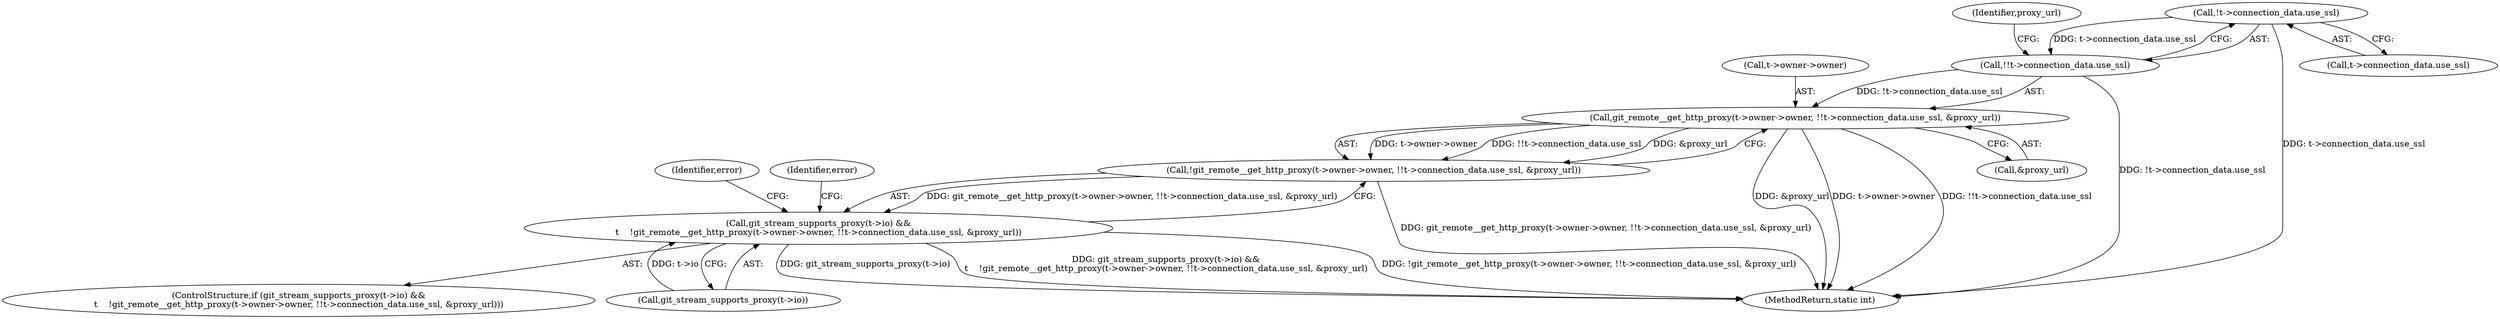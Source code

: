 digraph "0_libgit2_b5c6a1b407b7f8b952bded2789593b68b1876211@API" {
"1000213" [label="(Call,!t->connection_data.use_ssl)"];
"1000212" [label="(Call,!!t->connection_data.use_ssl)"];
"1000206" [label="(Call,git_remote__get_http_proxy(t->owner->owner, !!t->connection_data.use_ssl, &proxy_url))"];
"1000205" [label="(Call,!git_remote__get_http_proxy(t->owner->owner, !!t->connection_data.use_ssl, &proxy_url))"];
"1000200" [label="(Call,git_stream_supports_proxy(t->io) &&\n\t    !git_remote__get_http_proxy(t->owner->owner, !!t->connection_data.use_ssl, &proxy_url))"];
"1000219" [label="(Call,&proxy_url)"];
"1000238" [label="(Identifier,error)"];
"1000213" [label="(Call,!t->connection_data.use_ssl)"];
"1000214" [label="(Call,t->connection_data.use_ssl)"];
"1000199" [label="(ControlStructure,if (git_stream_supports_proxy(t->io) &&\n\t    !git_remote__get_http_proxy(t->owner->owner, !!t->connection_data.use_ssl, &proxy_url)))"];
"1000206" [label="(Call,git_remote__get_http_proxy(t->owner->owner, !!t->connection_data.use_ssl, &proxy_url))"];
"1000207" [label="(Call,t->owner->owner)"];
"1000205" [label="(Call,!git_remote__get_http_proxy(t->owner->owner, !!t->connection_data.use_ssl, &proxy_url))"];
"1000326" [label="(MethodReturn,static int)"];
"1000220" [label="(Identifier,proxy_url)"];
"1000223" [label="(Identifier,error)"];
"1000201" [label="(Call,git_stream_supports_proxy(t->io))"];
"1000200" [label="(Call,git_stream_supports_proxy(t->io) &&\n\t    !git_remote__get_http_proxy(t->owner->owner, !!t->connection_data.use_ssl, &proxy_url))"];
"1000212" [label="(Call,!!t->connection_data.use_ssl)"];
"1000213" -> "1000212"  [label="AST: "];
"1000213" -> "1000214"  [label="CFG: "];
"1000214" -> "1000213"  [label="AST: "];
"1000212" -> "1000213"  [label="CFG: "];
"1000213" -> "1000326"  [label="DDG: t->connection_data.use_ssl"];
"1000213" -> "1000212"  [label="DDG: t->connection_data.use_ssl"];
"1000212" -> "1000206"  [label="AST: "];
"1000220" -> "1000212"  [label="CFG: "];
"1000212" -> "1000326"  [label="DDG: !t->connection_data.use_ssl"];
"1000212" -> "1000206"  [label="DDG: !t->connection_data.use_ssl"];
"1000206" -> "1000205"  [label="AST: "];
"1000206" -> "1000219"  [label="CFG: "];
"1000207" -> "1000206"  [label="AST: "];
"1000219" -> "1000206"  [label="AST: "];
"1000205" -> "1000206"  [label="CFG: "];
"1000206" -> "1000326"  [label="DDG: &proxy_url"];
"1000206" -> "1000326"  [label="DDG: t->owner->owner"];
"1000206" -> "1000326"  [label="DDG: !!t->connection_data.use_ssl"];
"1000206" -> "1000205"  [label="DDG: t->owner->owner"];
"1000206" -> "1000205"  [label="DDG: !!t->connection_data.use_ssl"];
"1000206" -> "1000205"  [label="DDG: &proxy_url"];
"1000205" -> "1000200"  [label="AST: "];
"1000200" -> "1000205"  [label="CFG: "];
"1000205" -> "1000326"  [label="DDG: git_remote__get_http_proxy(t->owner->owner, !!t->connection_data.use_ssl, &proxy_url)"];
"1000205" -> "1000200"  [label="DDG: git_remote__get_http_proxy(t->owner->owner, !!t->connection_data.use_ssl, &proxy_url)"];
"1000200" -> "1000199"  [label="AST: "];
"1000200" -> "1000201"  [label="CFG: "];
"1000201" -> "1000200"  [label="AST: "];
"1000223" -> "1000200"  [label="CFG: "];
"1000238" -> "1000200"  [label="CFG: "];
"1000200" -> "1000326"  [label="DDG: git_stream_supports_proxy(t->io)"];
"1000200" -> "1000326"  [label="DDG: git_stream_supports_proxy(t->io) &&\n\t    !git_remote__get_http_proxy(t->owner->owner, !!t->connection_data.use_ssl, &proxy_url)"];
"1000200" -> "1000326"  [label="DDG: !git_remote__get_http_proxy(t->owner->owner, !!t->connection_data.use_ssl, &proxy_url)"];
"1000201" -> "1000200"  [label="DDG: t->io"];
}
